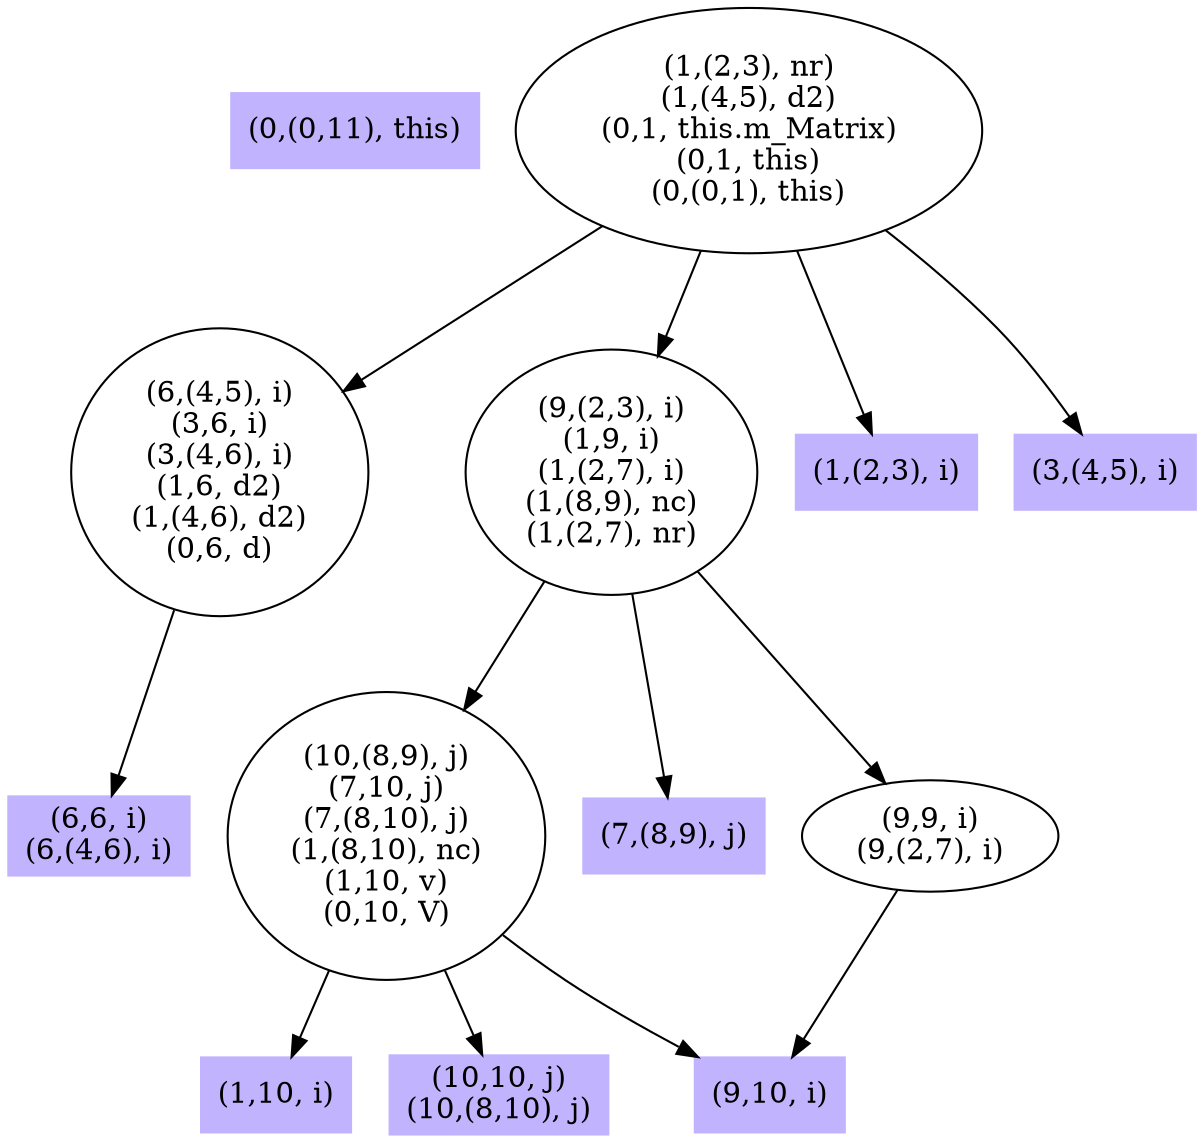 digraph { 
149 [shape=box,style=filled,color=".7 .3 1.0",label="(0,(0,11), this)"];
150 [shape=box,style=filled,color=".7 .3 1.0",label="(1,10, i)"];
151 [shape=box,style=filled,color=".7 .3 1.0",label="(10,10, j)\n(10,(8,10), j)"];
152 [shape=box,style=filled,color=".7 .3 1.0",label="(9,10, i)"];
153 [label="(10,(8,9), j)\n(7,10, j)\n(7,(8,10), j)\n(1,(8,10), nc)\n(1,10, v)\n(0,10, V)"];
154 [shape=box,style=filled,color=".7 .3 1.0",label="(6,6, i)\n(6,(4,6), i)"];
155 [label="(6,(4,5), i)\n(3,6, i)\n(3,(4,6), i)\n(1,6, d2)\n(1,(4,6), d2)\n(0,6, d)"];
156 [shape=box,style=filled,color=".7 .3 1.0",label="(7,(8,9), j)"];
157 [label="(9,9, i)\n(9,(2,7), i)"];
158 [label="(9,(2,3), i)\n(1,9, i)\n(1,(2,7), i)\n(1,(8,9), nc)\n(1,(2,7), nr)"];
159 [shape=box,style=filled,color=".7 .3 1.0",label="(1,(2,3), i)"];
160 [shape=box,style=filled,color=".7 .3 1.0",label="(3,(4,5), i)"];
161 [label="(1,(2,3), nr)\n(1,(4,5), d2)\n(0,1, this.m_Matrix)\n(0,1, this)\n(0,(0,1), this)"];
153 -> 150;
153 -> 151;
153 -> 152;
155 -> 154;
157 -> 152;
158 -> 153;
158 -> 156;
158 -> 157;
161 -> 155;
161 -> 158;
161 -> 159;
161 -> 160;
}